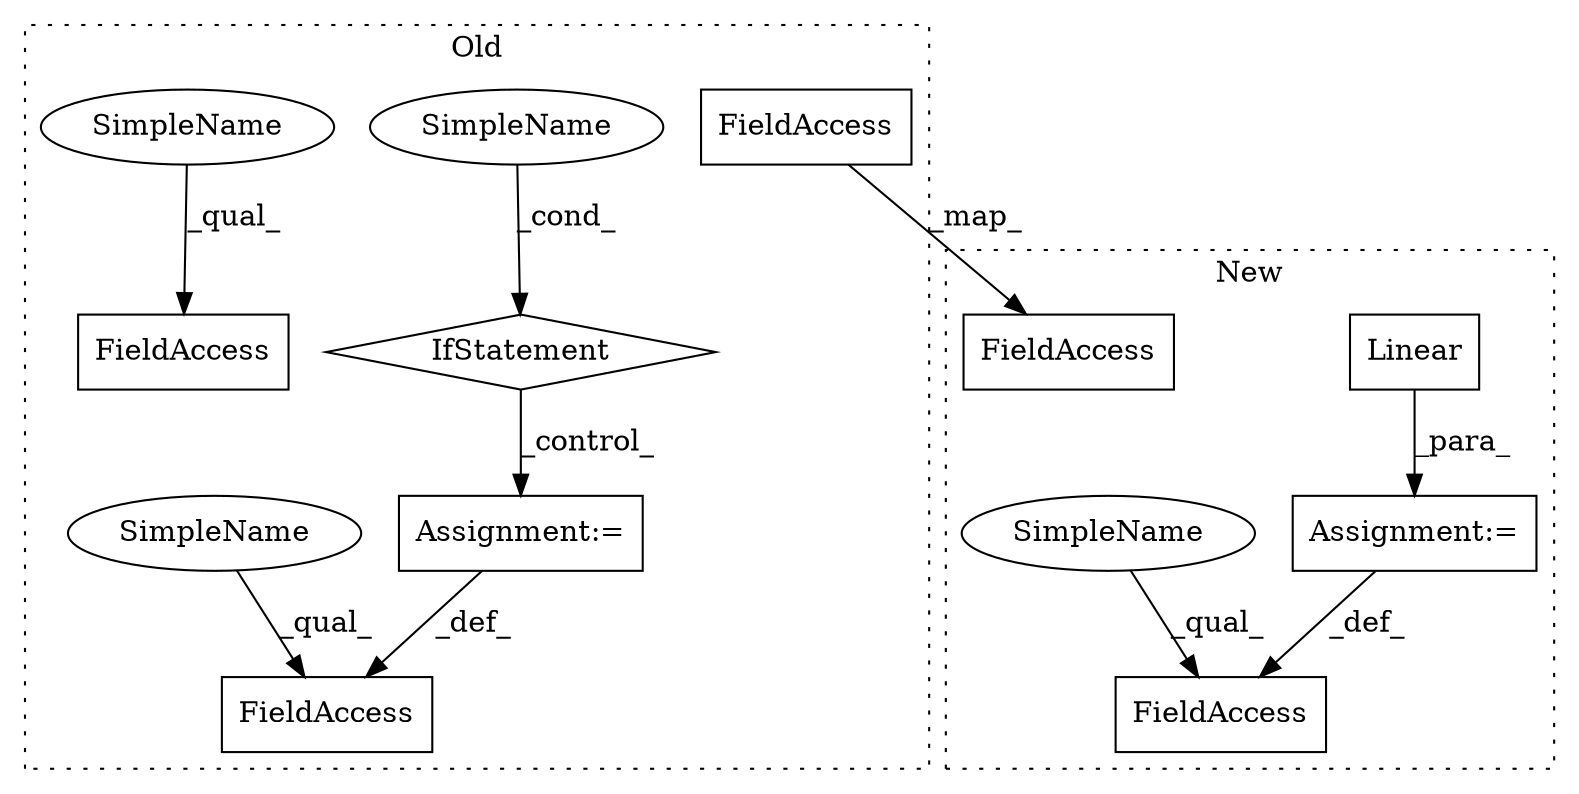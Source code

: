 digraph G {
subgraph cluster0 {
1 [label="IfStatement" a="25" s="975,1010" l="4,2" shape="diamond"];
3 [label="Assignment:=" a="7" s="1128" l="1" shape="box"];
4 [label="SimpleName" a="42" s="" l="" shape="ellipse"];
5 [label="FieldAccess" a="22" s="1117" l="11" shape="box"];
8 [label="FieldAccess" a="22" s="861" l="14" shape="box"];
10 [label="FieldAccess" a="22" s="1245" l="15" shape="box"];
11 [label="SimpleName" a="42" s="861" l="4" shape="ellipse"];
12 [label="SimpleName" a="42" s="1117" l="4" shape="ellipse"];
label = "Old";
style="dotted";
}
subgraph cluster1 {
2 [label="Linear" a="32" s="1084,1124" l="7,1" shape="box"];
6 [label="Assignment:=" a="7" s="1080" l="1" shape="box"];
7 [label="FieldAccess" a="22" s="1067" l="13" shape="box"];
9 [label="FieldAccess" a="22" s="651" l="15" shape="box"];
13 [label="SimpleName" a="42" s="1067" l="4" shape="ellipse"];
label = "New";
style="dotted";
}
1 -> 3 [label="_control_"];
2 -> 6 [label="_para_"];
3 -> 5 [label="_def_"];
4 -> 1 [label="_cond_"];
6 -> 7 [label="_def_"];
10 -> 9 [label="_map_"];
11 -> 8 [label="_qual_"];
12 -> 5 [label="_qual_"];
13 -> 7 [label="_qual_"];
}